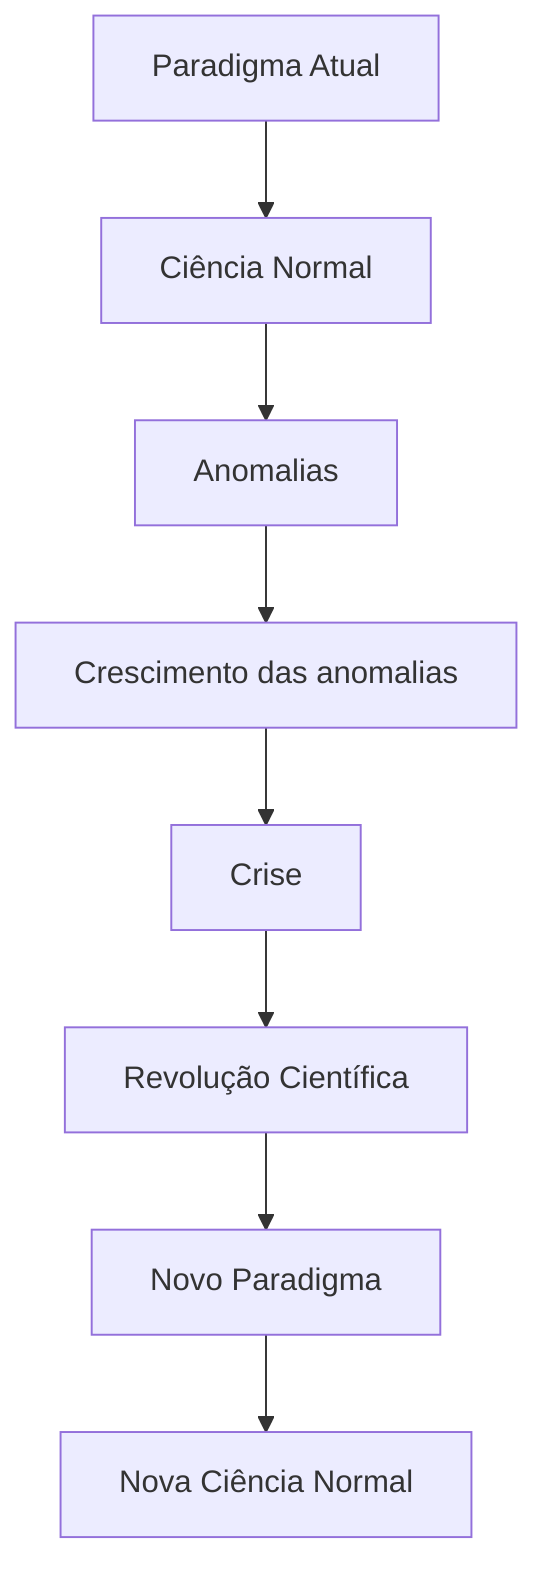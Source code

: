 graph TD
  A[Paradigma Atual] --> B[Ciência Normal]
  B --> C[Anomalias]
  C --> D[Crescimento das anomalias]
  D --> E[Crise]
  E --> F[Revolução Científica]
  F --> G[Novo Paradigma]
  G --> H[Nova Ciência Normal]
